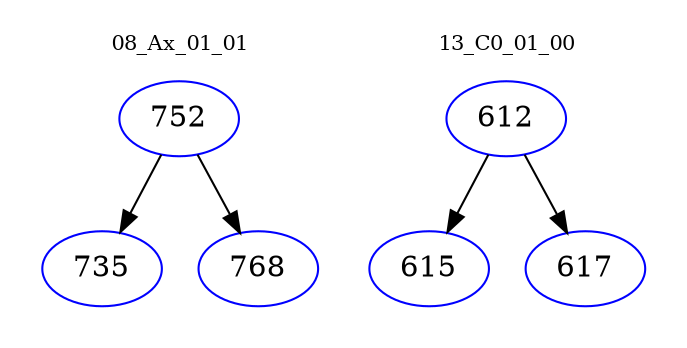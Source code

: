 digraph{
subgraph cluster_0 {
color = white
label = "08_Ax_01_01";
fontsize=10;
T0_752 [label="752", color="blue"]
T0_752 -> T0_735 [color="black"]
T0_735 [label="735", color="blue"]
T0_752 -> T0_768 [color="black"]
T0_768 [label="768", color="blue"]
}
subgraph cluster_1 {
color = white
label = "13_C0_01_00";
fontsize=10;
T1_612 [label="612", color="blue"]
T1_612 -> T1_615 [color="black"]
T1_615 [label="615", color="blue"]
T1_612 -> T1_617 [color="black"]
T1_617 [label="617", color="blue"]
}
}
